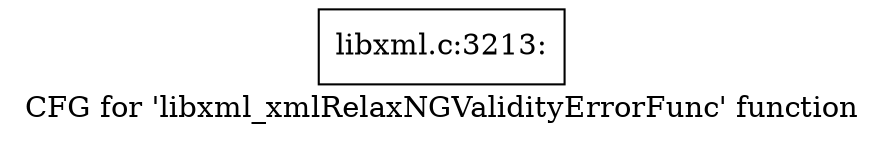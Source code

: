 digraph "CFG for 'libxml_xmlRelaxNGValidityErrorFunc' function" {
	label="CFG for 'libxml_xmlRelaxNGValidityErrorFunc' function";

	Node0x56b00c0 [shape=record,label="{libxml.c:3213:}"];
}
